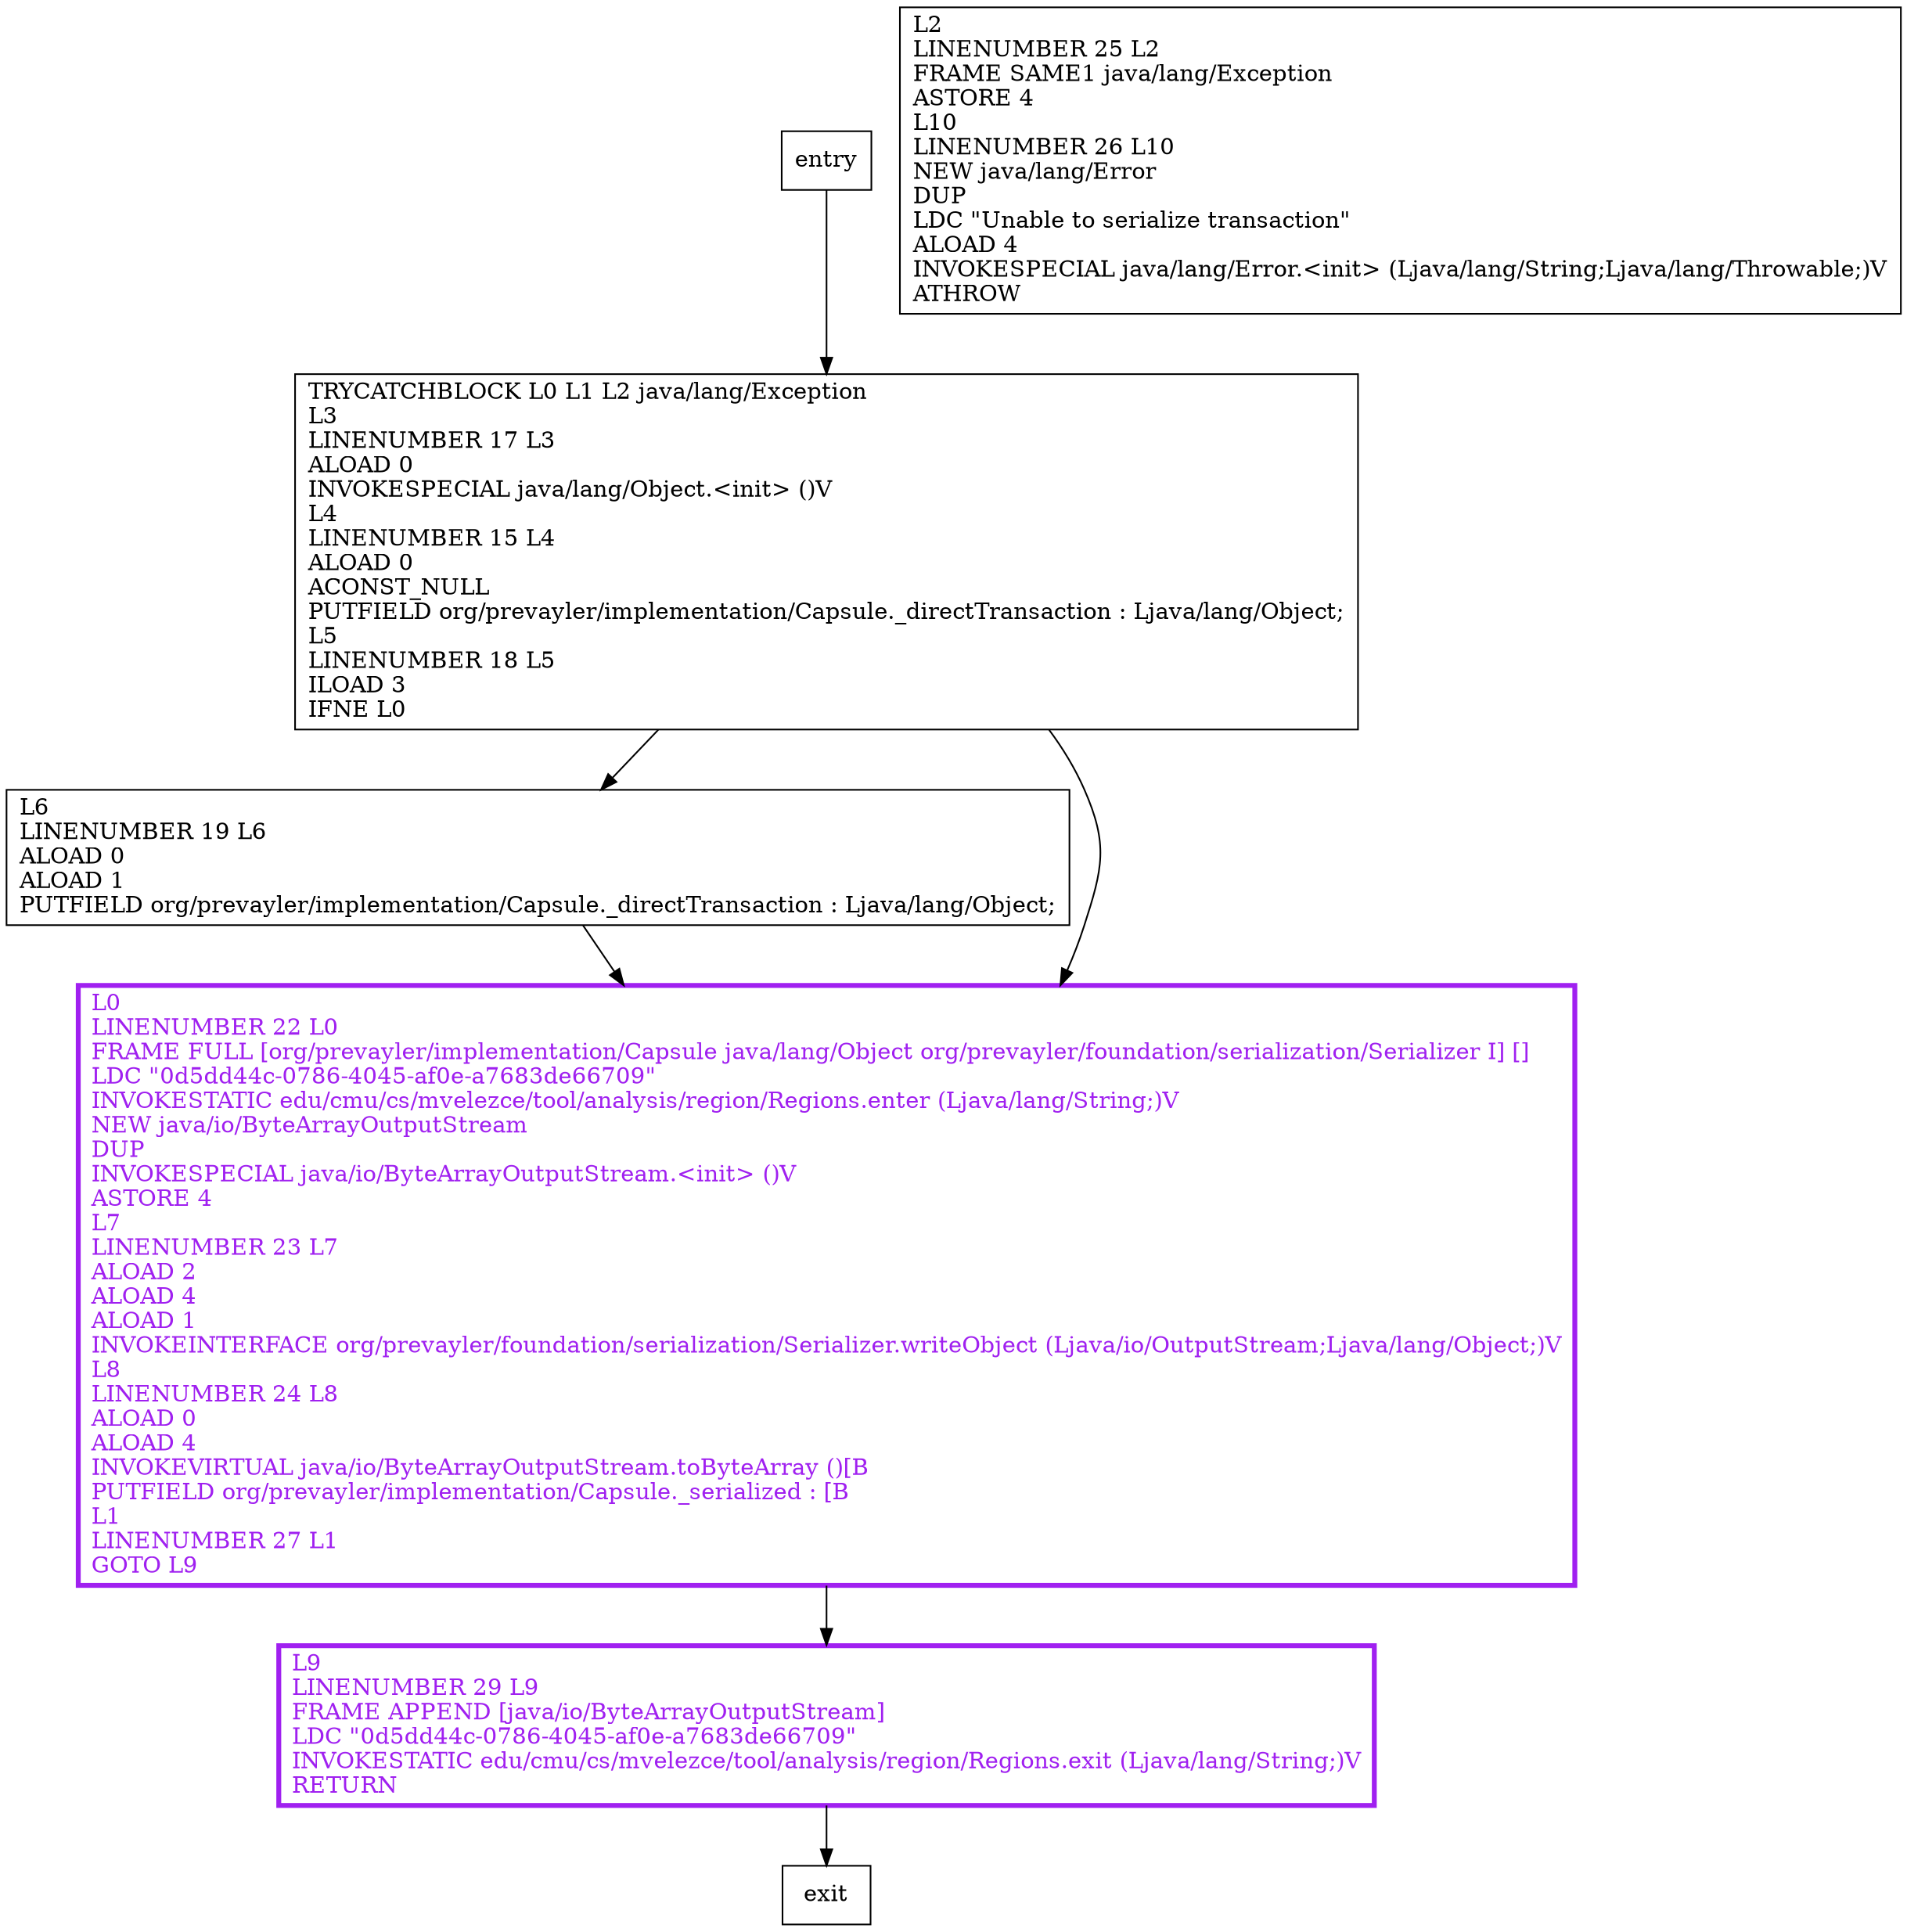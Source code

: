 digraph <init> {
node [shape=record];
1388266315 [label="L6\lLINENUMBER 19 L6\lALOAD 0\lALOAD 1\lPUTFIELD org/prevayler/implementation/Capsule._directTransaction : Ljava/lang/Object;\l"];
884274883 [label="L2\lLINENUMBER 25 L2\lFRAME SAME1 java/lang/Exception\lASTORE 4\lL10\lLINENUMBER 26 L10\lNEW java/lang/Error\lDUP\lLDC \"Unable to serialize transaction\"\lALOAD 4\lINVOKESPECIAL java/lang/Error.\<init\> (Ljava/lang/String;Ljava/lang/Throwable;)V\lATHROW\l"];
1693808875 [label="L9\lLINENUMBER 29 L9\lFRAME APPEND [java/io/ByteArrayOutputStream]\lLDC \"0d5dd44c-0786-4045-af0e-a7683de66709\"\lINVOKESTATIC edu/cmu/cs/mvelezce/tool/analysis/region/Regions.exit (Ljava/lang/String;)V\lRETURN\l"];
365476645 [label="TRYCATCHBLOCK L0 L1 L2 java/lang/Exception\lL3\lLINENUMBER 17 L3\lALOAD 0\lINVOKESPECIAL java/lang/Object.\<init\> ()V\lL4\lLINENUMBER 15 L4\lALOAD 0\lACONST_NULL\lPUTFIELD org/prevayler/implementation/Capsule._directTransaction : Ljava/lang/Object;\lL5\lLINENUMBER 18 L5\lILOAD 3\lIFNE L0\l"];
490069204 [label="L0\lLINENUMBER 22 L0\lFRAME FULL [org/prevayler/implementation/Capsule java/lang/Object org/prevayler/foundation/serialization/Serializer I] []\lLDC \"0d5dd44c-0786-4045-af0e-a7683de66709\"\lINVOKESTATIC edu/cmu/cs/mvelezce/tool/analysis/region/Regions.enter (Ljava/lang/String;)V\lNEW java/io/ByteArrayOutputStream\lDUP\lINVOKESPECIAL java/io/ByteArrayOutputStream.\<init\> ()V\lASTORE 4\lL7\lLINENUMBER 23 L7\lALOAD 2\lALOAD 4\lALOAD 1\lINVOKEINTERFACE org/prevayler/foundation/serialization/Serializer.writeObject (Ljava/io/OutputStream;Ljava/lang/Object;)V\lL8\lLINENUMBER 24 L8\lALOAD 0\lALOAD 4\lINVOKEVIRTUAL java/io/ByteArrayOutputStream.toByteArray ()[B\lPUTFIELD org/prevayler/implementation/Capsule._serialized : [B\lL1\lLINENUMBER 27 L1\lGOTO L9\l"];
entry;
exit;
entry -> 365476645;
1388266315 -> 490069204;
1693808875 -> exit;
365476645 -> 1388266315;
365476645 -> 490069204;
490069204 -> 1693808875;
1693808875[fontcolor="purple", penwidth=3, color="purple"];
490069204[fontcolor="purple", penwidth=3, color="purple"];
}
